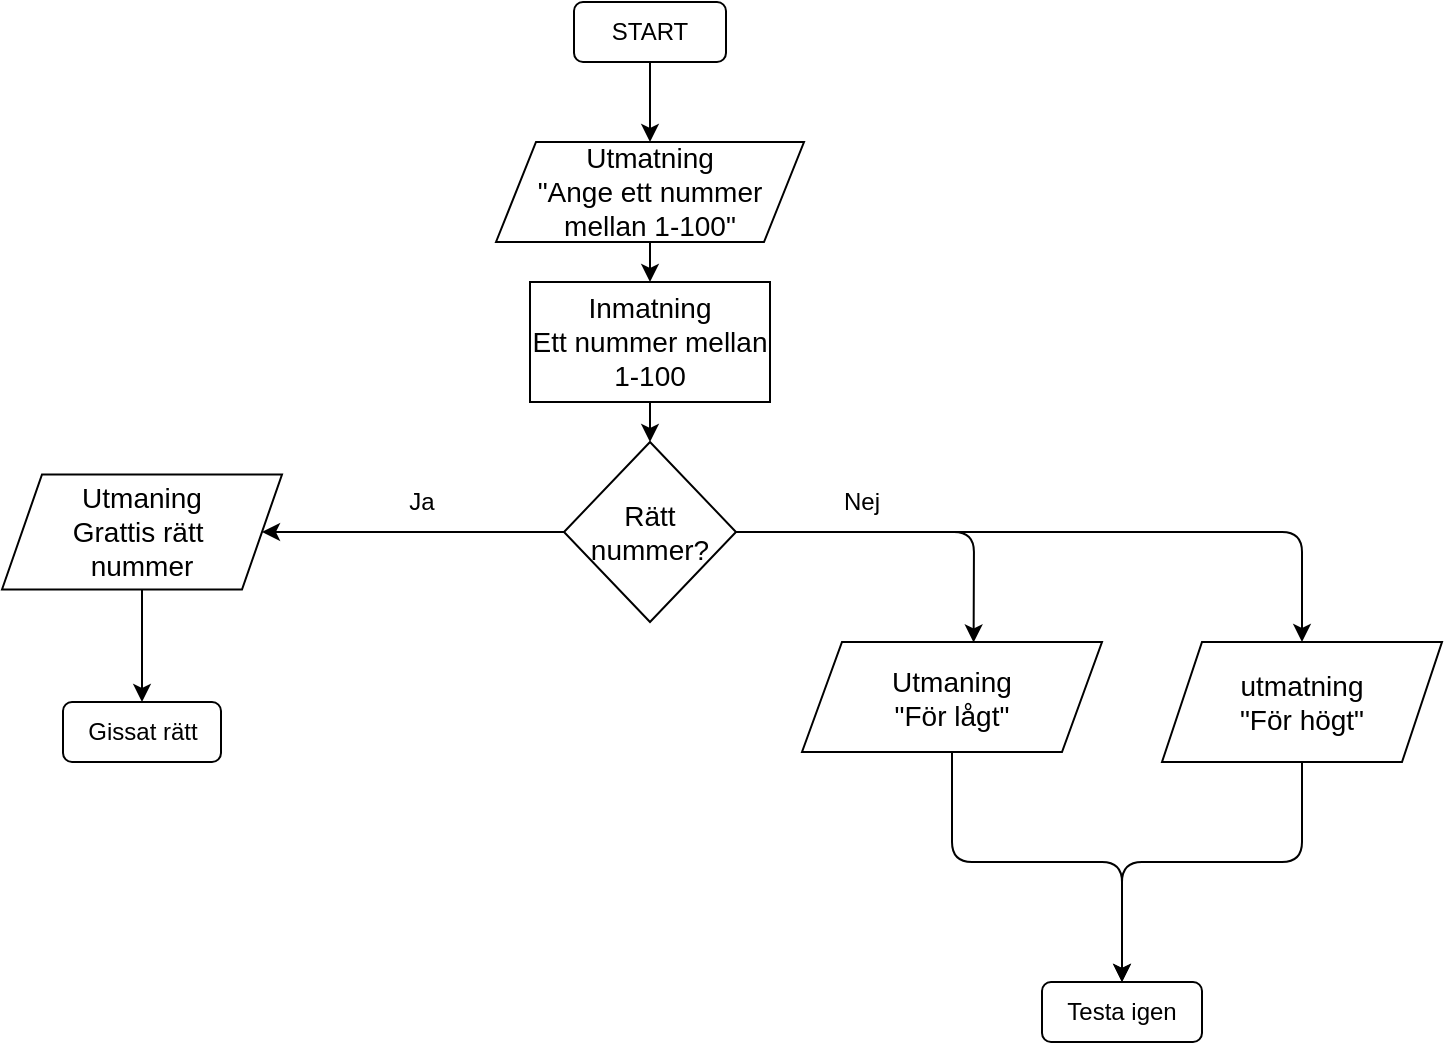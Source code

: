 <mxfile version="13.10.2" type="github">
  <diagram id="OQ10ZAyFoiUq_mqqNgxz" name="Page-1">
    <mxGraphModel dx="1320" dy="677" grid="1" gridSize="10" guides="1" tooltips="1" connect="1" arrows="1" fold="1" page="1" pageScale="1" pageWidth="827" pageHeight="1169" math="0" shadow="0">
      <root>
        <mxCell id="0" />
        <mxCell id="1" parent="0" />
        <mxCell id="9qqutHxkAcuJtSDn3JXS-1" value="START" style="rounded=1;whiteSpace=wrap;html=1;" parent="1" vertex="1">
          <mxGeometry x="376" y="20" width="76" height="30" as="geometry" />
        </mxCell>
        <mxCell id="9qqutHxkAcuJtSDn3JXS-3" value="" style="endArrow=classic;html=1;" parent="1" edge="1">
          <mxGeometry width="50" height="50" relative="1" as="geometry">
            <mxPoint x="414" y="50" as="sourcePoint" />
            <mxPoint x="414" y="90" as="targetPoint" />
          </mxGeometry>
        </mxCell>
        <mxCell id="9qqutHxkAcuJtSDn3JXS-4" value="&lt;span style=&quot;font-size: 14px&quot;&gt;Utmatning&lt;br&gt;&quot;Ange ett nummer mellan 1-100&quot;&lt;br&gt;&lt;/span&gt;" style="shape=parallelogram;perimeter=parallelogramPerimeter;whiteSpace=wrap;html=1;fixedSize=1;" parent="1" vertex="1">
          <mxGeometry x="337" y="90" width="154" height="50" as="geometry" />
        </mxCell>
        <mxCell id="9qqutHxkAcuJtSDn3JXS-5" value="&lt;span style=&quot;font-size: 14px&quot;&gt;Inmatning&lt;br&gt;Ett nummer mellan 1-100&lt;br&gt;&lt;/span&gt;" style="rounded=0;whiteSpace=wrap;html=1;" parent="1" vertex="1">
          <mxGeometry x="354" y="160" width="120" height="60" as="geometry" />
        </mxCell>
        <mxCell id="9qqutHxkAcuJtSDn3JXS-6" value="" style="endArrow=classic;html=1;" parent="1" edge="1">
          <mxGeometry width="50" height="50" relative="1" as="geometry">
            <mxPoint x="414" y="140" as="sourcePoint" />
            <mxPoint x="414" y="160" as="targetPoint" />
          </mxGeometry>
        </mxCell>
        <mxCell id="udXb2jWoGSzmSQKy8RaZ-1" value="&lt;font style=&quot;font-size: 14px&quot;&gt;Rätt &lt;br&gt;nummer?&lt;/font&gt;" style="rhombus;whiteSpace=wrap;html=1;" vertex="1" parent="1">
          <mxGeometry x="371" y="240" width="86" height="90" as="geometry" />
        </mxCell>
        <mxCell id="udXb2jWoGSzmSQKy8RaZ-2" value="" style="endArrow=classic;html=1;entryX=0.5;entryY=0;entryDx=0;entryDy=0;exitX=0.5;exitY=1;exitDx=0;exitDy=0;" edge="1" parent="1" source="9qqutHxkAcuJtSDn3JXS-5" target="udXb2jWoGSzmSQKy8RaZ-1">
          <mxGeometry width="50" height="50" relative="1" as="geometry">
            <mxPoint x="390" y="260" as="sourcePoint" />
            <mxPoint x="440" y="210" as="targetPoint" />
          </mxGeometry>
        </mxCell>
        <mxCell id="udXb2jWoGSzmSQKy8RaZ-4" value="Nej" style="text;html=1;strokeColor=none;fillColor=none;align=center;verticalAlign=middle;whiteSpace=wrap;rounded=0;" vertex="1" parent="1">
          <mxGeometry x="500" y="260" width="40" height="20" as="geometry" />
        </mxCell>
        <mxCell id="udXb2jWoGSzmSQKy8RaZ-6" value="" style="endArrow=classic;html=1;exitX=0;exitY=0.5;exitDx=0;exitDy=0;" edge="1" parent="1" source="udXb2jWoGSzmSQKy8RaZ-1">
          <mxGeometry width="50" height="50" relative="1" as="geometry">
            <mxPoint x="390" y="250" as="sourcePoint" />
            <mxPoint x="220" y="285" as="targetPoint" />
          </mxGeometry>
        </mxCell>
        <mxCell id="udXb2jWoGSzmSQKy8RaZ-7" value="Ja&lt;br&gt;" style="text;html=1;strokeColor=none;fillColor=none;align=center;verticalAlign=middle;whiteSpace=wrap;rounded=0;" vertex="1" parent="1">
          <mxGeometry x="280" y="260" width="40" height="20" as="geometry" />
        </mxCell>
        <mxCell id="udXb2jWoGSzmSQKy8RaZ-9" value="&lt;font style=&quot;font-size: 14px&quot;&gt;Utmaning&lt;br&gt;&quot;För lågt&quot;&lt;br&gt;&lt;/font&gt;" style="shape=parallelogram;perimeter=parallelogramPerimeter;whiteSpace=wrap;html=1;fixedSize=1;" vertex="1" parent="1">
          <mxGeometry x="490" y="340" width="150" height="55" as="geometry" />
        </mxCell>
        <mxCell id="udXb2jWoGSzmSQKy8RaZ-10" value="&lt;font style=&quot;font-size: 14px&quot;&gt;Utmaning&lt;br&gt;Grattis rätt&amp;nbsp;&lt;br&gt;nummer&lt;/font&gt;" style="shape=parallelogram;perimeter=parallelogramPerimeter;whiteSpace=wrap;html=1;fixedSize=1;" vertex="1" parent="1">
          <mxGeometry x="90" y="256.25" width="140" height="57.5" as="geometry" />
        </mxCell>
        <mxCell id="udXb2jWoGSzmSQKy8RaZ-15" value="" style="endArrow=classic;html=1;exitX=1;exitY=0.5;exitDx=0;exitDy=0;entryX=0.572;entryY=0.004;entryDx=0;entryDy=0;entryPerimeter=0;" edge="1" parent="1" source="udXb2jWoGSzmSQKy8RaZ-1" target="udXb2jWoGSzmSQKy8RaZ-9">
          <mxGeometry width="50" height="50" relative="1" as="geometry">
            <mxPoint x="400" y="230" as="sourcePoint" />
            <mxPoint x="610" y="280" as="targetPoint" />
            <Array as="points">
              <mxPoint x="576" y="285" />
            </Array>
          </mxGeometry>
        </mxCell>
        <mxCell id="udXb2jWoGSzmSQKy8RaZ-16" value="" style="endArrow=classic;html=1;exitX=1;exitY=0.5;exitDx=0;exitDy=0;" edge="1" parent="1" source="udXb2jWoGSzmSQKy8RaZ-1">
          <mxGeometry width="50" height="50" relative="1" as="geometry">
            <mxPoint x="570" y="280" as="sourcePoint" />
            <mxPoint x="740" y="340" as="targetPoint" />
            <Array as="points">
              <mxPoint x="740" y="285" />
            </Array>
          </mxGeometry>
        </mxCell>
        <mxCell id="udXb2jWoGSzmSQKy8RaZ-17" value="&lt;font style=&quot;font-size: 14px&quot;&gt;utmatning&lt;br&gt;&quot;För högt&quot;&lt;br&gt;&lt;/font&gt;" style="shape=parallelogram;perimeter=parallelogramPerimeter;whiteSpace=wrap;html=1;fixedSize=1;" vertex="1" parent="1">
          <mxGeometry x="670" y="340" width="140" height="60" as="geometry" />
        </mxCell>
        <mxCell id="udXb2jWoGSzmSQKy8RaZ-19" value="Gissat rätt" style="rounded=1;whiteSpace=wrap;html=1;" vertex="1" parent="1">
          <mxGeometry x="120.5" y="370" width="79" height="30" as="geometry" />
        </mxCell>
        <mxCell id="udXb2jWoGSzmSQKy8RaZ-21" value="" style="endArrow=classic;html=1;entryX=0.5;entryY=0;entryDx=0;entryDy=0;exitX=0.5;exitY=1;exitDx=0;exitDy=0;" edge="1" parent="1" source="udXb2jWoGSzmSQKy8RaZ-10" target="udXb2jWoGSzmSQKy8RaZ-19">
          <mxGeometry width="50" height="50" relative="1" as="geometry">
            <mxPoint x="440" y="320" as="sourcePoint" />
            <mxPoint x="490" y="270" as="targetPoint" />
          </mxGeometry>
        </mxCell>
        <mxCell id="udXb2jWoGSzmSQKy8RaZ-22" value="" style="endArrow=classic;html=1;exitX=0.5;exitY=1;exitDx=0;exitDy=0;entryX=0.5;entryY=0;entryDx=0;entryDy=0;" edge="1" parent="1" source="udXb2jWoGSzmSQKy8RaZ-17" target="udXb2jWoGSzmSQKy8RaZ-24">
          <mxGeometry width="50" height="50" relative="1" as="geometry">
            <mxPoint x="700" y="510" as="sourcePoint" />
            <mxPoint x="750" y="460" as="targetPoint" />
            <Array as="points">
              <mxPoint x="740" y="450" />
              <mxPoint x="650" y="450" />
            </Array>
          </mxGeometry>
        </mxCell>
        <mxCell id="udXb2jWoGSzmSQKy8RaZ-23" value="" style="endArrow=classic;html=1;exitX=0.5;exitY=1;exitDx=0;exitDy=0;entryX=0.5;entryY=0;entryDx=0;entryDy=0;" edge="1" parent="1" source="udXb2jWoGSzmSQKy8RaZ-9" target="udXb2jWoGSzmSQKy8RaZ-24">
          <mxGeometry width="50" height="50" relative="1" as="geometry">
            <mxPoint x="540" y="510" as="sourcePoint" />
            <mxPoint x="590" y="460" as="targetPoint" />
            <Array as="points">
              <mxPoint x="565" y="450" />
              <mxPoint x="650" y="450" />
            </Array>
          </mxGeometry>
        </mxCell>
        <mxCell id="udXb2jWoGSzmSQKy8RaZ-24" value="Testa igen" style="rounded=1;whiteSpace=wrap;html=1;" vertex="1" parent="1">
          <mxGeometry x="610" y="510" width="80" height="30" as="geometry" />
        </mxCell>
      </root>
    </mxGraphModel>
  </diagram>
</mxfile>
